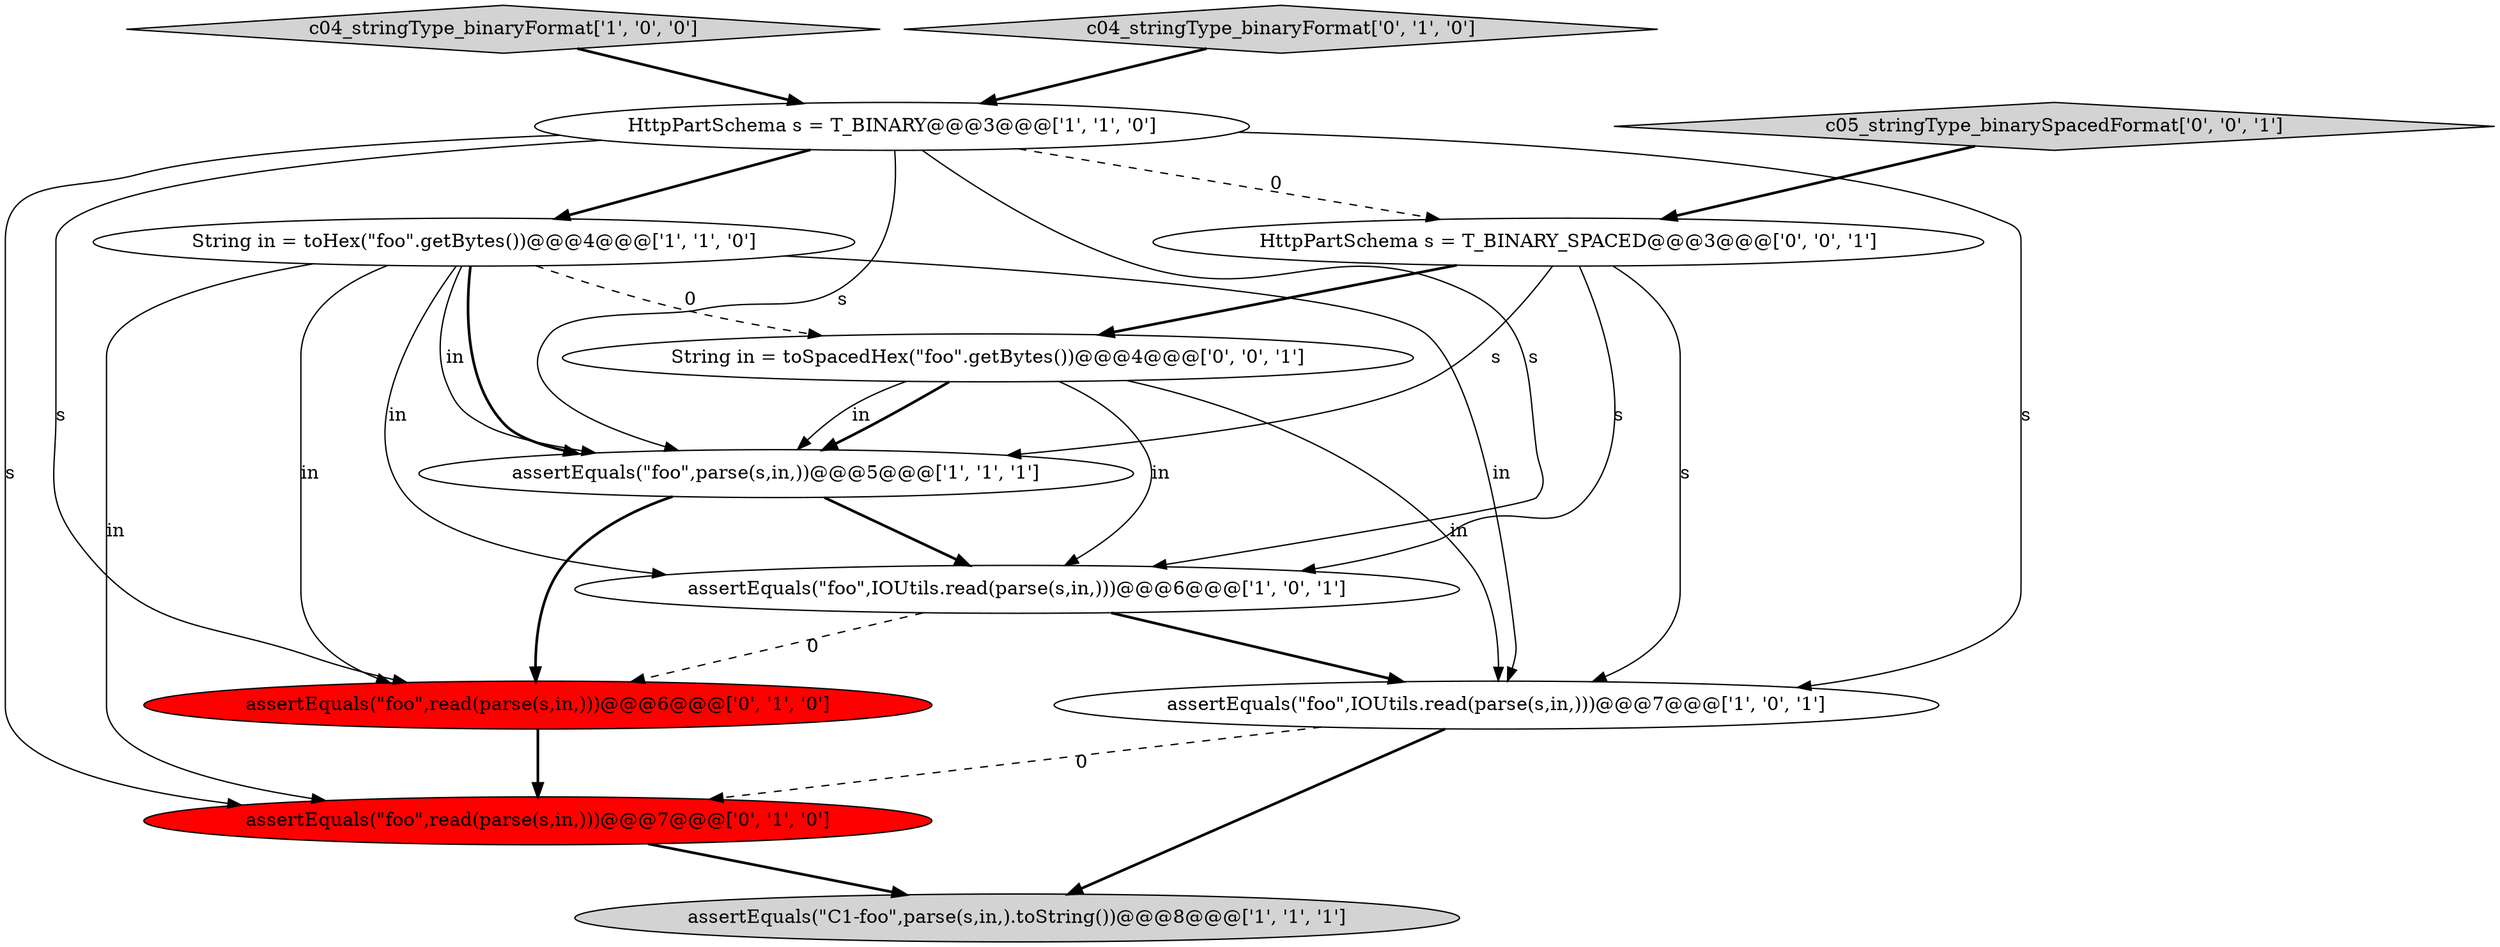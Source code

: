 digraph {
1 [style = filled, label = "HttpPartSchema s = T_BINARY@@@3@@@['1', '1', '0']", fillcolor = white, shape = ellipse image = "AAA0AAABBB1BBB"];
3 [style = filled, label = "c04_stringType_binaryFormat['1', '0', '0']", fillcolor = lightgray, shape = diamond image = "AAA0AAABBB1BBB"];
4 [style = filled, label = "assertEquals(\"foo\",IOUtils.read(parse(s,in,)))@@@6@@@['1', '0', '1']", fillcolor = white, shape = ellipse image = "AAA0AAABBB1BBB"];
10 [style = filled, label = "String in = toSpacedHex(\"foo\".getBytes())@@@4@@@['0', '0', '1']", fillcolor = white, shape = ellipse image = "AAA0AAABBB3BBB"];
9 [style = filled, label = "assertEquals(\"foo\",read(parse(s,in,)))@@@7@@@['0', '1', '0']", fillcolor = red, shape = ellipse image = "AAA1AAABBB2BBB"];
0 [style = filled, label = "assertEquals(\"foo\",parse(s,in,))@@@5@@@['1', '1', '1']", fillcolor = white, shape = ellipse image = "AAA0AAABBB1BBB"];
7 [style = filled, label = "assertEquals(\"foo\",read(parse(s,in,)))@@@6@@@['0', '1', '0']", fillcolor = red, shape = ellipse image = "AAA1AAABBB2BBB"];
2 [style = filled, label = "String in = toHex(\"foo\".getBytes())@@@4@@@['1', '1', '0']", fillcolor = white, shape = ellipse image = "AAA0AAABBB1BBB"];
11 [style = filled, label = "c05_stringType_binarySpacedFormat['0', '0', '1']", fillcolor = lightgray, shape = diamond image = "AAA0AAABBB3BBB"];
8 [style = filled, label = "c04_stringType_binaryFormat['0', '1', '0']", fillcolor = lightgray, shape = diamond image = "AAA0AAABBB2BBB"];
5 [style = filled, label = "assertEquals(\"foo\",IOUtils.read(parse(s,in,)))@@@7@@@['1', '0', '1']", fillcolor = white, shape = ellipse image = "AAA0AAABBB1BBB"];
12 [style = filled, label = "HttpPartSchema s = T_BINARY_SPACED@@@3@@@['0', '0', '1']", fillcolor = white, shape = ellipse image = "AAA0AAABBB3BBB"];
6 [style = filled, label = "assertEquals(\"C1-foo\",parse(s,in,).toString())@@@8@@@['1', '1', '1']", fillcolor = lightgray, shape = ellipse image = "AAA0AAABBB1BBB"];
2->7 [style = solid, label="in"];
10->4 [style = solid, label="in"];
3->1 [style = bold, label=""];
12->5 [style = solid, label="s"];
1->5 [style = solid, label="s"];
10->0 [style = solid, label="in"];
5->9 [style = dashed, label="0"];
11->12 [style = bold, label=""];
2->9 [style = solid, label="in"];
2->10 [style = dashed, label="0"];
9->6 [style = bold, label=""];
0->7 [style = bold, label=""];
7->9 [style = bold, label=""];
8->1 [style = bold, label=""];
2->4 [style = solid, label="in"];
1->9 [style = solid, label="s"];
1->12 [style = dashed, label="0"];
2->0 [style = bold, label=""];
12->10 [style = bold, label=""];
1->4 [style = solid, label="s"];
5->6 [style = bold, label=""];
0->4 [style = bold, label=""];
12->4 [style = solid, label="s"];
12->0 [style = solid, label="s"];
4->7 [style = dashed, label="0"];
10->0 [style = bold, label=""];
1->7 [style = solid, label="s"];
2->0 [style = solid, label="in"];
1->2 [style = bold, label=""];
4->5 [style = bold, label=""];
1->0 [style = solid, label="s"];
10->5 [style = solid, label="in"];
2->5 [style = solid, label="in"];
}
